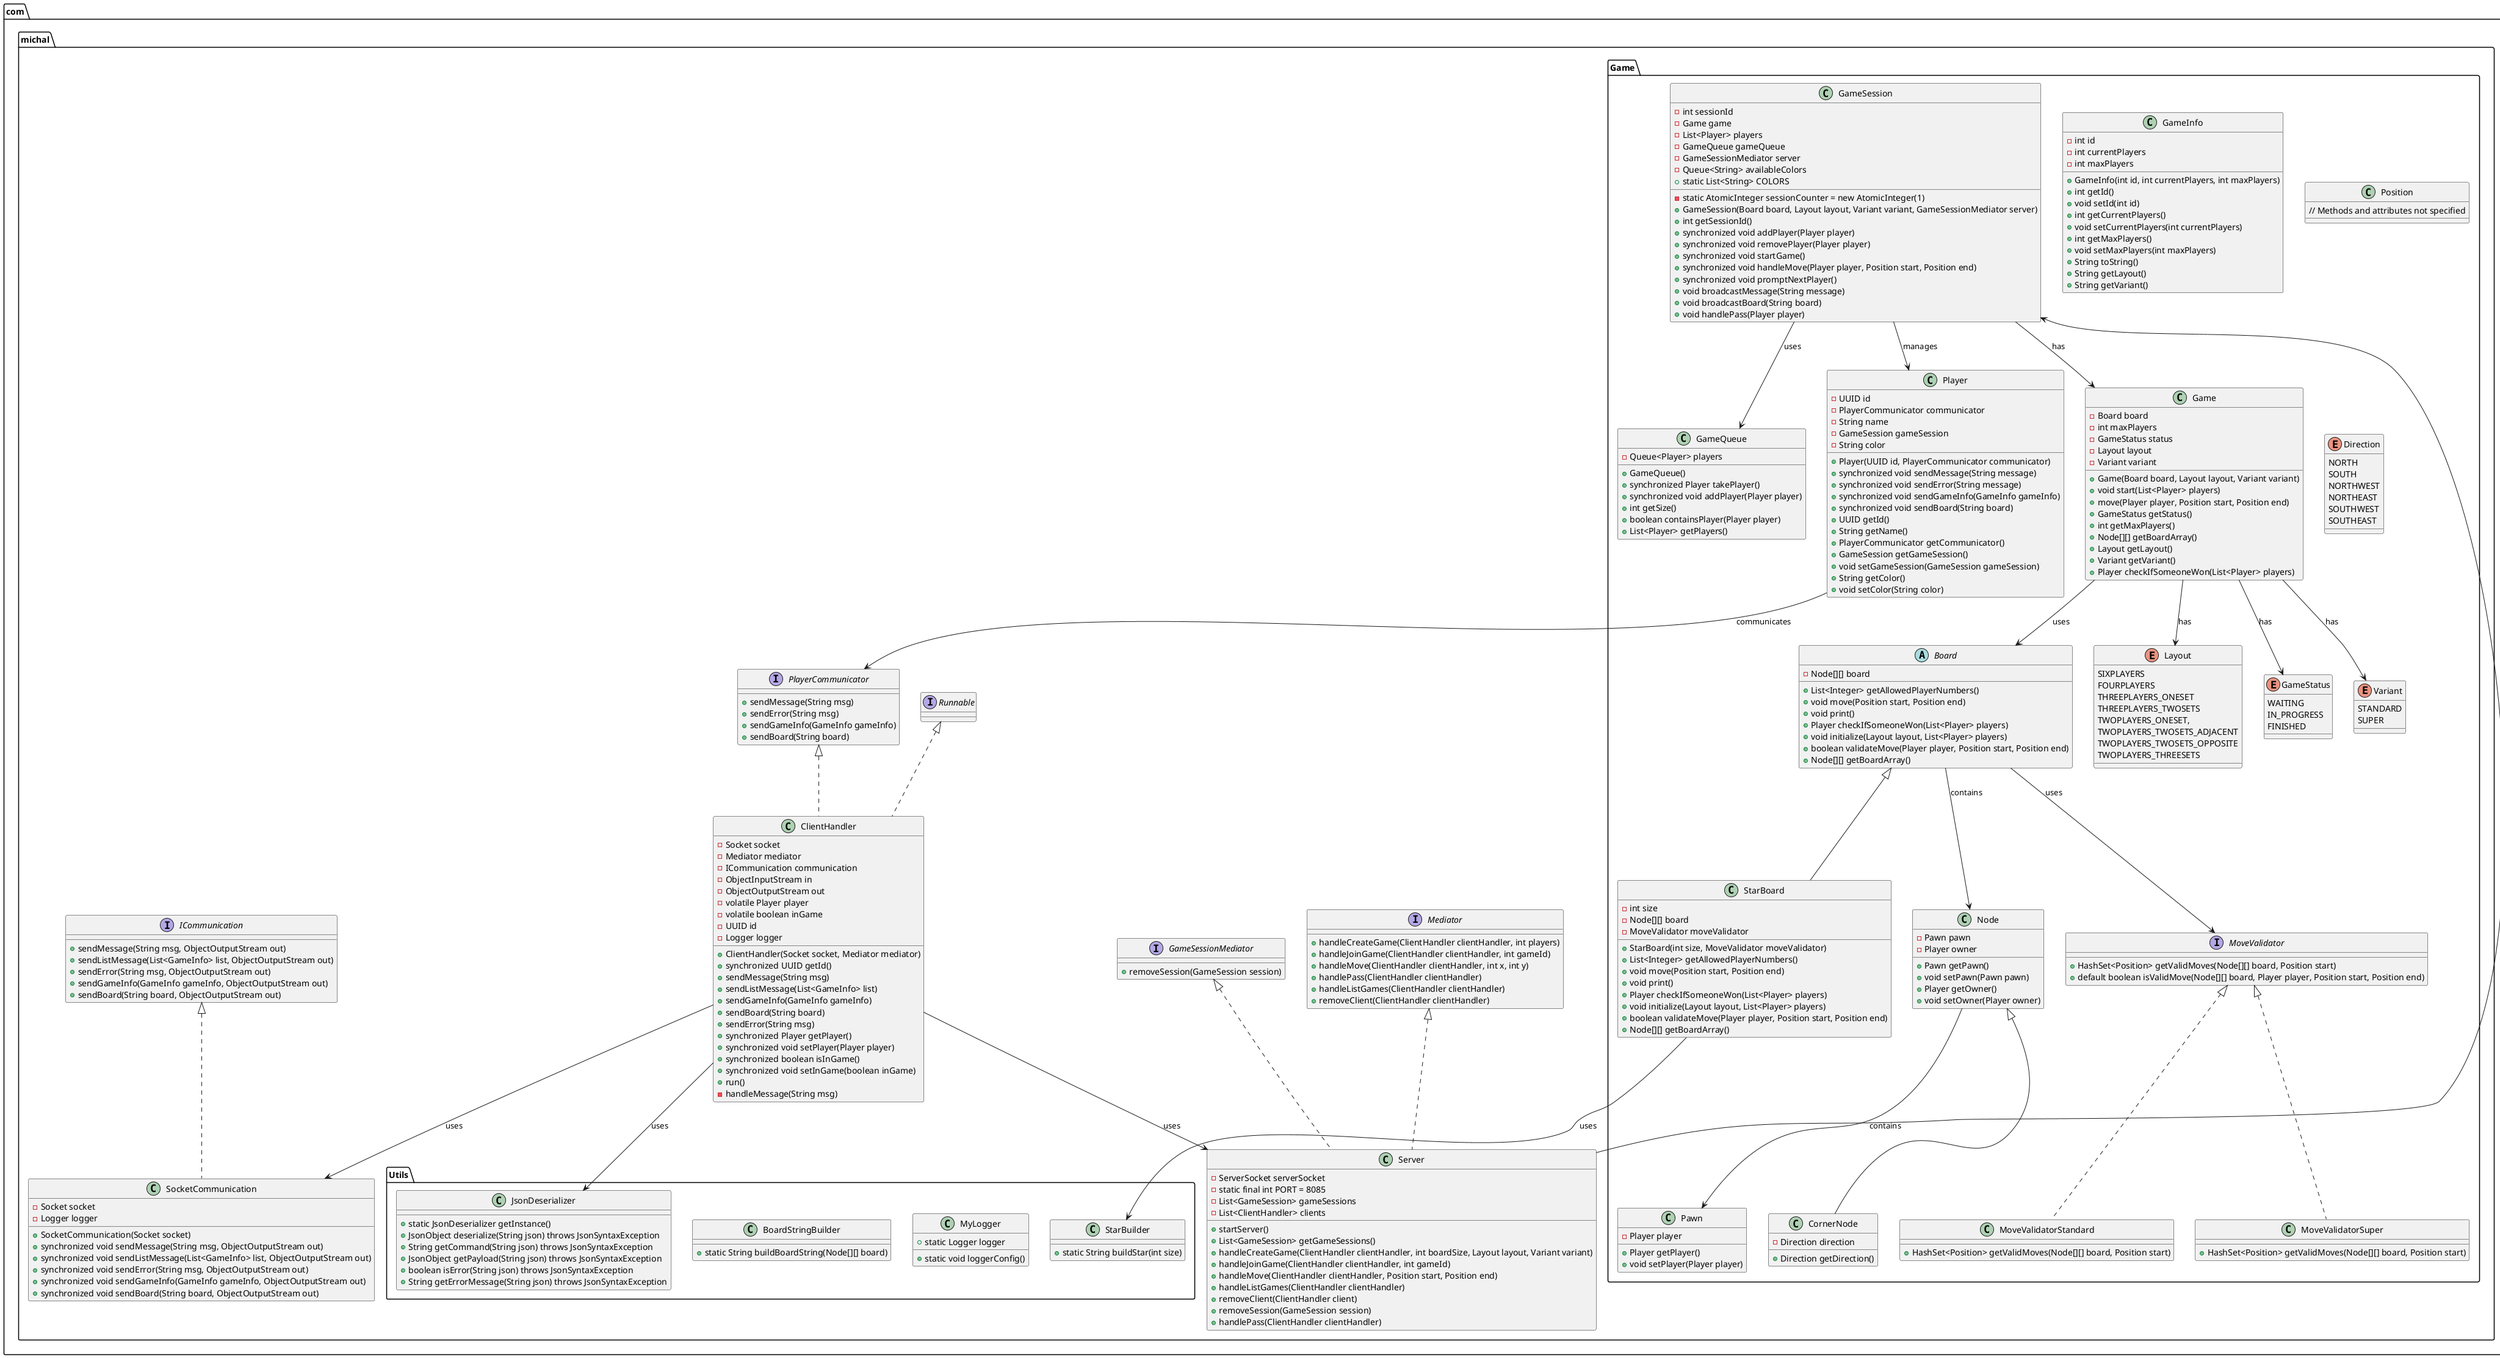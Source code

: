 @startuml

package com.michal {
    interface Mediator {
        +handleCreateGame(ClientHandler clientHandler, int players)
        +handleJoinGame(ClientHandler clientHandler, int gameId)
        +handleMove(ClientHandler clientHandler, int x, int y)
        +handlePass(ClientHandler clientHandler)
        +handleListGames(ClientHandler clientHandler)
        +removeClient(ClientHandler clientHandler)
    }

    interface PlayerCommunicator {
        +sendMessage(String msg)
        +sendError(String msg)
        +sendGameInfo(GameInfo gameInfo)
        +sendBoard(String board)
    }

    interface ICommunication {
        +sendMessage(String msg, ObjectOutputStream out)
        +sendListMessage(List<GameInfo> list, ObjectOutputStream out)
        +sendError(String msg, ObjectOutputStream out)
        +sendGameInfo(GameInfo gameInfo, ObjectOutputStream out)
        +sendBoard(String board, ObjectOutputStream out)
    }

    interface GameSessionMediator {
        +removeSession(GameSession session)
    }


    class ClientHandler implements Runnable, PlayerCommunicator {
        -Socket socket
        -Mediator mediator
        -ICommunication communication
        -ObjectInputStream in
        -ObjectOutputStream out
        -volatile Player player
        -volatile boolean inGame
        -UUID id
        -Logger logger
        +ClientHandler(Socket socket, Mediator mediator)
        +synchronized UUID getId()
        +sendMessage(String msg)
        +sendListMessage(List<GameInfo> list)
        +sendGameInfo(GameInfo gameInfo)
        +sendBoard(String board)
        +sendError(String msg)
        +synchronized Player getPlayer()
        +synchronized void setPlayer(Player player)
        +synchronized boolean isInGame()
        +synchronized void setInGame(boolean inGame)
        +run()
        -handleMessage(String msg)
    }


    class Server implements Mediator, GameSessionMediator {
        -ServerSocket serverSocket
        -static final int PORT = 8085
        -List<GameSession> gameSessions
        -List<ClientHandler> clients
        +startServer()
        +List<GameSession> getGameSessions()
        +handleCreateGame(ClientHandler clientHandler, int boardSize, Layout layout, Variant variant)
        +handleJoinGame(ClientHandler clientHandler, int gameId)
        +handleMove(ClientHandler clientHandler, Position start, Position end)
        +handleListGames(ClientHandler clientHandler)
        +removeClient(ClientHandler client)
        +removeSession(GameSession session)
        +handlePass(ClientHandler clientHandler)
    }

    class SocketCommunication implements ICommunication {
        -Socket socket
        -Logger logger
        +SocketCommunication(Socket socket)
        +synchronized void sendMessage(String msg, ObjectOutputStream out)
        +synchronized void sendListMessage(List<GameInfo> list, ObjectOutputStream out)
        +synchronized void sendError(String msg, ObjectOutputStream out)
        +synchronized void sendGameInfo(GameInfo gameInfo, ObjectOutputStream out)
        +synchronized void sendBoard(String board, ObjectOutputStream out)
    }
}

package com.michal.Game {
    abstract class Board {
        -Node[][] board
        +List<Integer> getAllowedPlayerNumbers()
        +void move(Position start, Position end)
        +void print()
        +Player checkIfSomeoneWon(List<Player> players)
        +void initialize(Layout layout, List<Player> players)
        +boolean validateMove(Player player, Position start, Position end)
        +Node[][] getBoardArray()
    }

    class StarBoard extends Board {
        -int size
        -Node[][] board
        -MoveValidator moveValidator
        +StarBoard(int size, MoveValidator moveValidator)
        +List<Integer> getAllowedPlayerNumbers()
        +void move(Position start, Position end)
        +void print()
        +Player checkIfSomeoneWon(List<Player> players)
        +void initialize(Layout layout, List<Player> players)
        +boolean validateMove(Player player, Position start, Position end)
        +Node[][] getBoardArray()
    }

    class Game {
        -Board board
        -int maxPlayers
        -GameStatus status
        -Layout layout
        -Variant variant
        +Game(Board board, Layout layout, Variant variant)
        +void start(List<Player> players)
        +move(Player player, Position start, Position end)
        +GameStatus getStatus()
        +int getMaxPlayers()
        +Node[][] getBoardArray()
        +Layout getLayout()
        +Variant getVariant()
        +Player checkIfSomeoneWon(List<Player> players)
    }

    class GameInfo {
        -int id
        -int currentPlayers
        -int maxPlayers
        +GameInfo(int id, int currentPlayers, int maxPlayers)
        +int getId()
        +void setId(int id)
        +int getCurrentPlayers()
        +void setCurrentPlayers(int currentPlayers)
        +int getMaxPlayers()
        +void setMaxPlayers(int maxPlayers)
        +String toString()
        +String getLayout()
        +String getVariant()
    }

    class GameQueue {
        -Queue<Player> players
        +GameQueue()
        +synchronized Player takePlayer()
        +synchronized void addPlayer(Player player)
        +int getSize()
        +boolean containsPlayer(Player player)
        +List<Player> getPlayers()
    }

    class GameSession {
        -static AtomicInteger sessionCounter = new AtomicInteger(1)
        -int sessionId
        -Game game
        -List<Player> players
        -GameQueue gameQueue
        -GameSessionMediator server
        -Queue<String> availableColors
        +static List<String> COLORS
        +GameSession(Board board, Layout layout, Variant variant, GameSessionMediator server)
        +int getSessionId()
        +synchronized void addPlayer(Player player)
        +synchronized void removePlayer(Player player)
        +synchronized void startGame()
        +synchronized void handleMove(Player player, Position start, Position end)
        +synchronized void promptNextPlayer()
        +void broadcastMessage(String message)
        +void broadcastBoard(String board)
        +void handlePass(Player player)
    }

    enum GameStatus {
        WAITING
        IN_PROGRESS
        FINISHED
    }

    class Player {
        -UUID id
        -PlayerCommunicator communicator
        -String name
        -GameSession gameSession
        -String color
        +Player(UUID id, PlayerCommunicator communicator)
        +synchronized void sendMessage(String message)
        +synchronized void sendError(String message)
        +synchronized void sendGameInfo(GameInfo gameInfo)
        +synchronized void sendBoard(String board)
        +UUID getId()
        +String getName()
        +PlayerCommunicator getCommunicator()
        +GameSession getGameSession()
        +void setGameSession(GameSession gameSession)
        +String getColor()
        +void setColor(String color)
    }

    class Position {
        // Methods and attributes not specified
    }

    class Pawn {
        -Player player
        +Player getPlayer()
        +void setPlayer(Player player)
    }

    class Node {
        -Pawn pawn
        -Player owner
        +Pawn getPawn()
        +void setPawn(Pawn pawn)
        +Player getOwner()
        +void setOwner(Player owner)
    }

    class CornerNode extends Node {
        -Direction direction
        +Direction getDirection()
    }

    enum Direction {
        NORTH
        SOUTH
        NORTHWEST
        NORTHEAST
        SOUTHWEST
        SOUTHEAST
    }

    enum Layout {
        SIXPLAYERS
        FOURPLAYERS
        THREEPLAYERS_ONESET
        THREEPLAYERS_TWOSETS
        TWOPLAYERS_ONESET,
        TWOPLAYERS_TWOSETS_ADJACENT
        TWOPLAYERS_TWOSETS_OPPOSITE
        TWOPLAYERS_THREESETS
    }

    enum Variant {
        STANDARD
        SUPER
    }

    interface MoveValidator {
        +HashSet<Position> getValidMoves(Node[][] board, Position start)
        +default boolean isValidMove(Node[][] board, Player player, Position start, Position end)
    }

    class MoveValidatorStandard implements MoveValidator {
        +HashSet<Position> getValidMoves(Node[][] board, Position start)
    }

    class MoveValidatorSuper implements MoveValidator {
        +HashSet<Position> getValidMoves(Node[][] board, Position start)
    }
}

package com.michal.Utils {
    class JsonDeserializer {
        +static JsonDeserializer getInstance()
        +JsonObject deserialize(String json) throws JsonSyntaxException
        +String getCommand(String json) throws JsonSyntaxException
        +JsonObject getPayload(String json) throws JsonSyntaxException
        +boolean isError(String json) throws JsonSyntaxException
        +String getErrorMessage(String json) throws JsonSyntaxException
    }

    class MyLogger {
        +static void loggerConfig()
        +static Logger logger
    }

    class BoardStringBuilder {
        +static String buildBoardString(Node[][] board)
    }

    class StarBuilder {
        +static String buildStar(int size)
    }
}

com.michal.ClientHandler --> com.michal.Server : uses
com.michal.ClientHandler --> com.michal.SocketCommunication : uses
com.michal.Server --> com.michal.Game.GameSession : manages
com.michal.Game.GameSession --> com.michal.Game.Game : has
com.michal.Game.GameSession --> com.michal.Game.Player : manages
com.michal.Game.GameSession --> com.michal.Game.GameQueue : uses
com.michal.Game.Game --> com.michal.Game.Board : uses
com.michal.Game.Player --> com.michal.PlayerCommunicator : communicates
com.michal.ClientHandler -> com.michal.Utils.JsonDeserializer : uses
com.michal.Game.Board --> com.michal.Game.Node : contains
com.michal.Game.Game --> com.michal.Game.GameStatus : has
com.michal.Game.Game --> com.michal.Game.Layout : has
com.michal.Game.Game --> com.michal.Game.Variant : has
com.michal.Game.Board --> com.michal.Game.MoveValidator : uses
com.michal.Game.Node --> com.michal.Game.Pawn : contains

com.michal.Game.StarBoard --> com.michal.Utils.StarBuilder : uses

@enduml